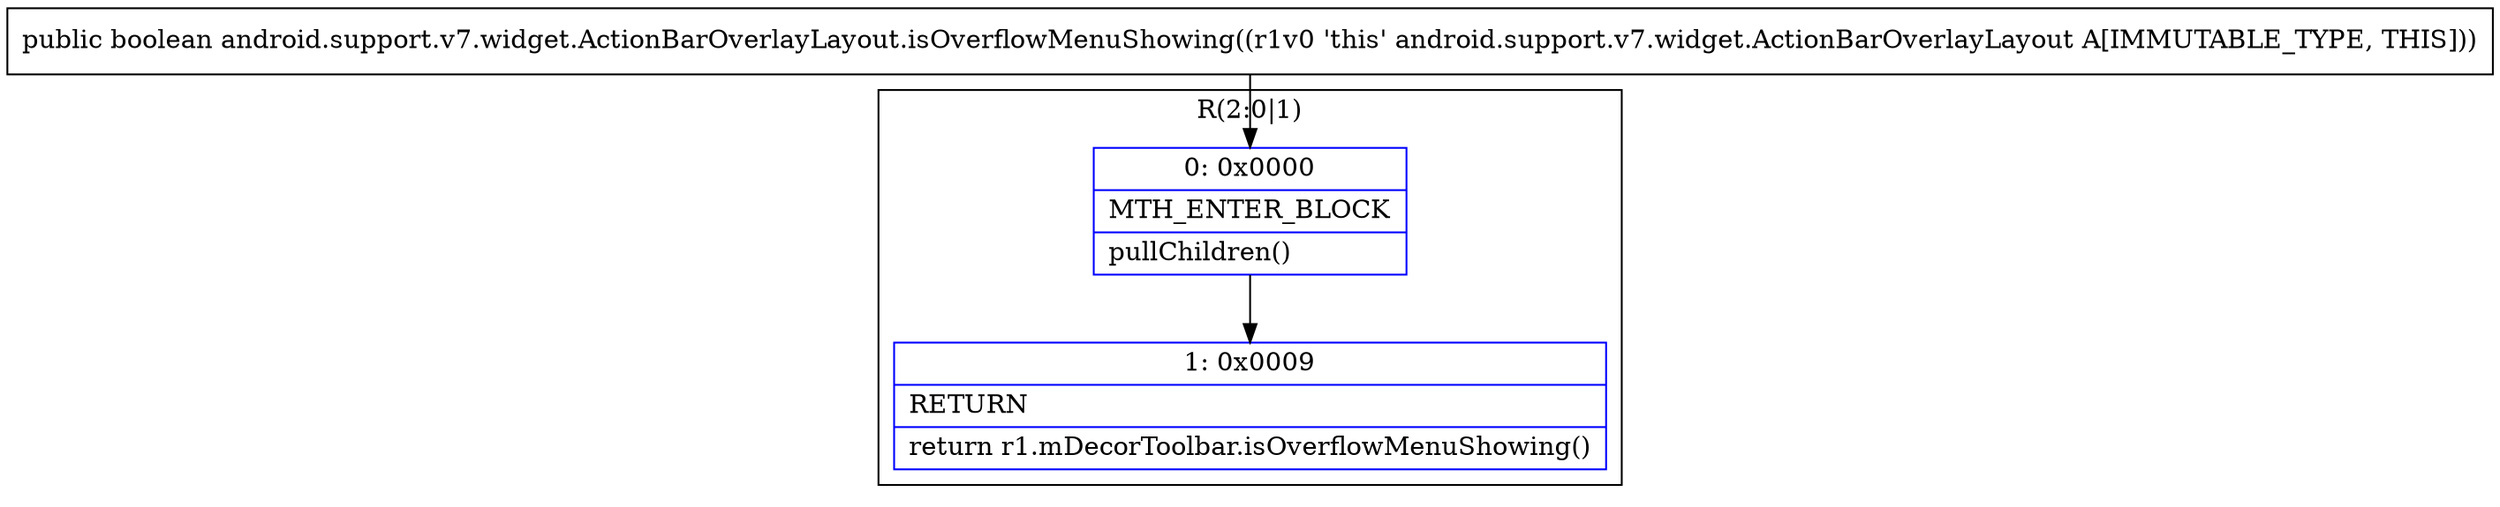 digraph "CFG forandroid.support.v7.widget.ActionBarOverlayLayout.isOverflowMenuShowing()Z" {
subgraph cluster_Region_1493791489 {
label = "R(2:0|1)";
node [shape=record,color=blue];
Node_0 [shape=record,label="{0\:\ 0x0000|MTH_ENTER_BLOCK\l|pullChildren()\l}"];
Node_1 [shape=record,label="{1\:\ 0x0009|RETURN\l|return r1.mDecorToolbar.isOverflowMenuShowing()\l}"];
}
MethodNode[shape=record,label="{public boolean android.support.v7.widget.ActionBarOverlayLayout.isOverflowMenuShowing((r1v0 'this' android.support.v7.widget.ActionBarOverlayLayout A[IMMUTABLE_TYPE, THIS])) }"];
MethodNode -> Node_0;
Node_0 -> Node_1;
}

